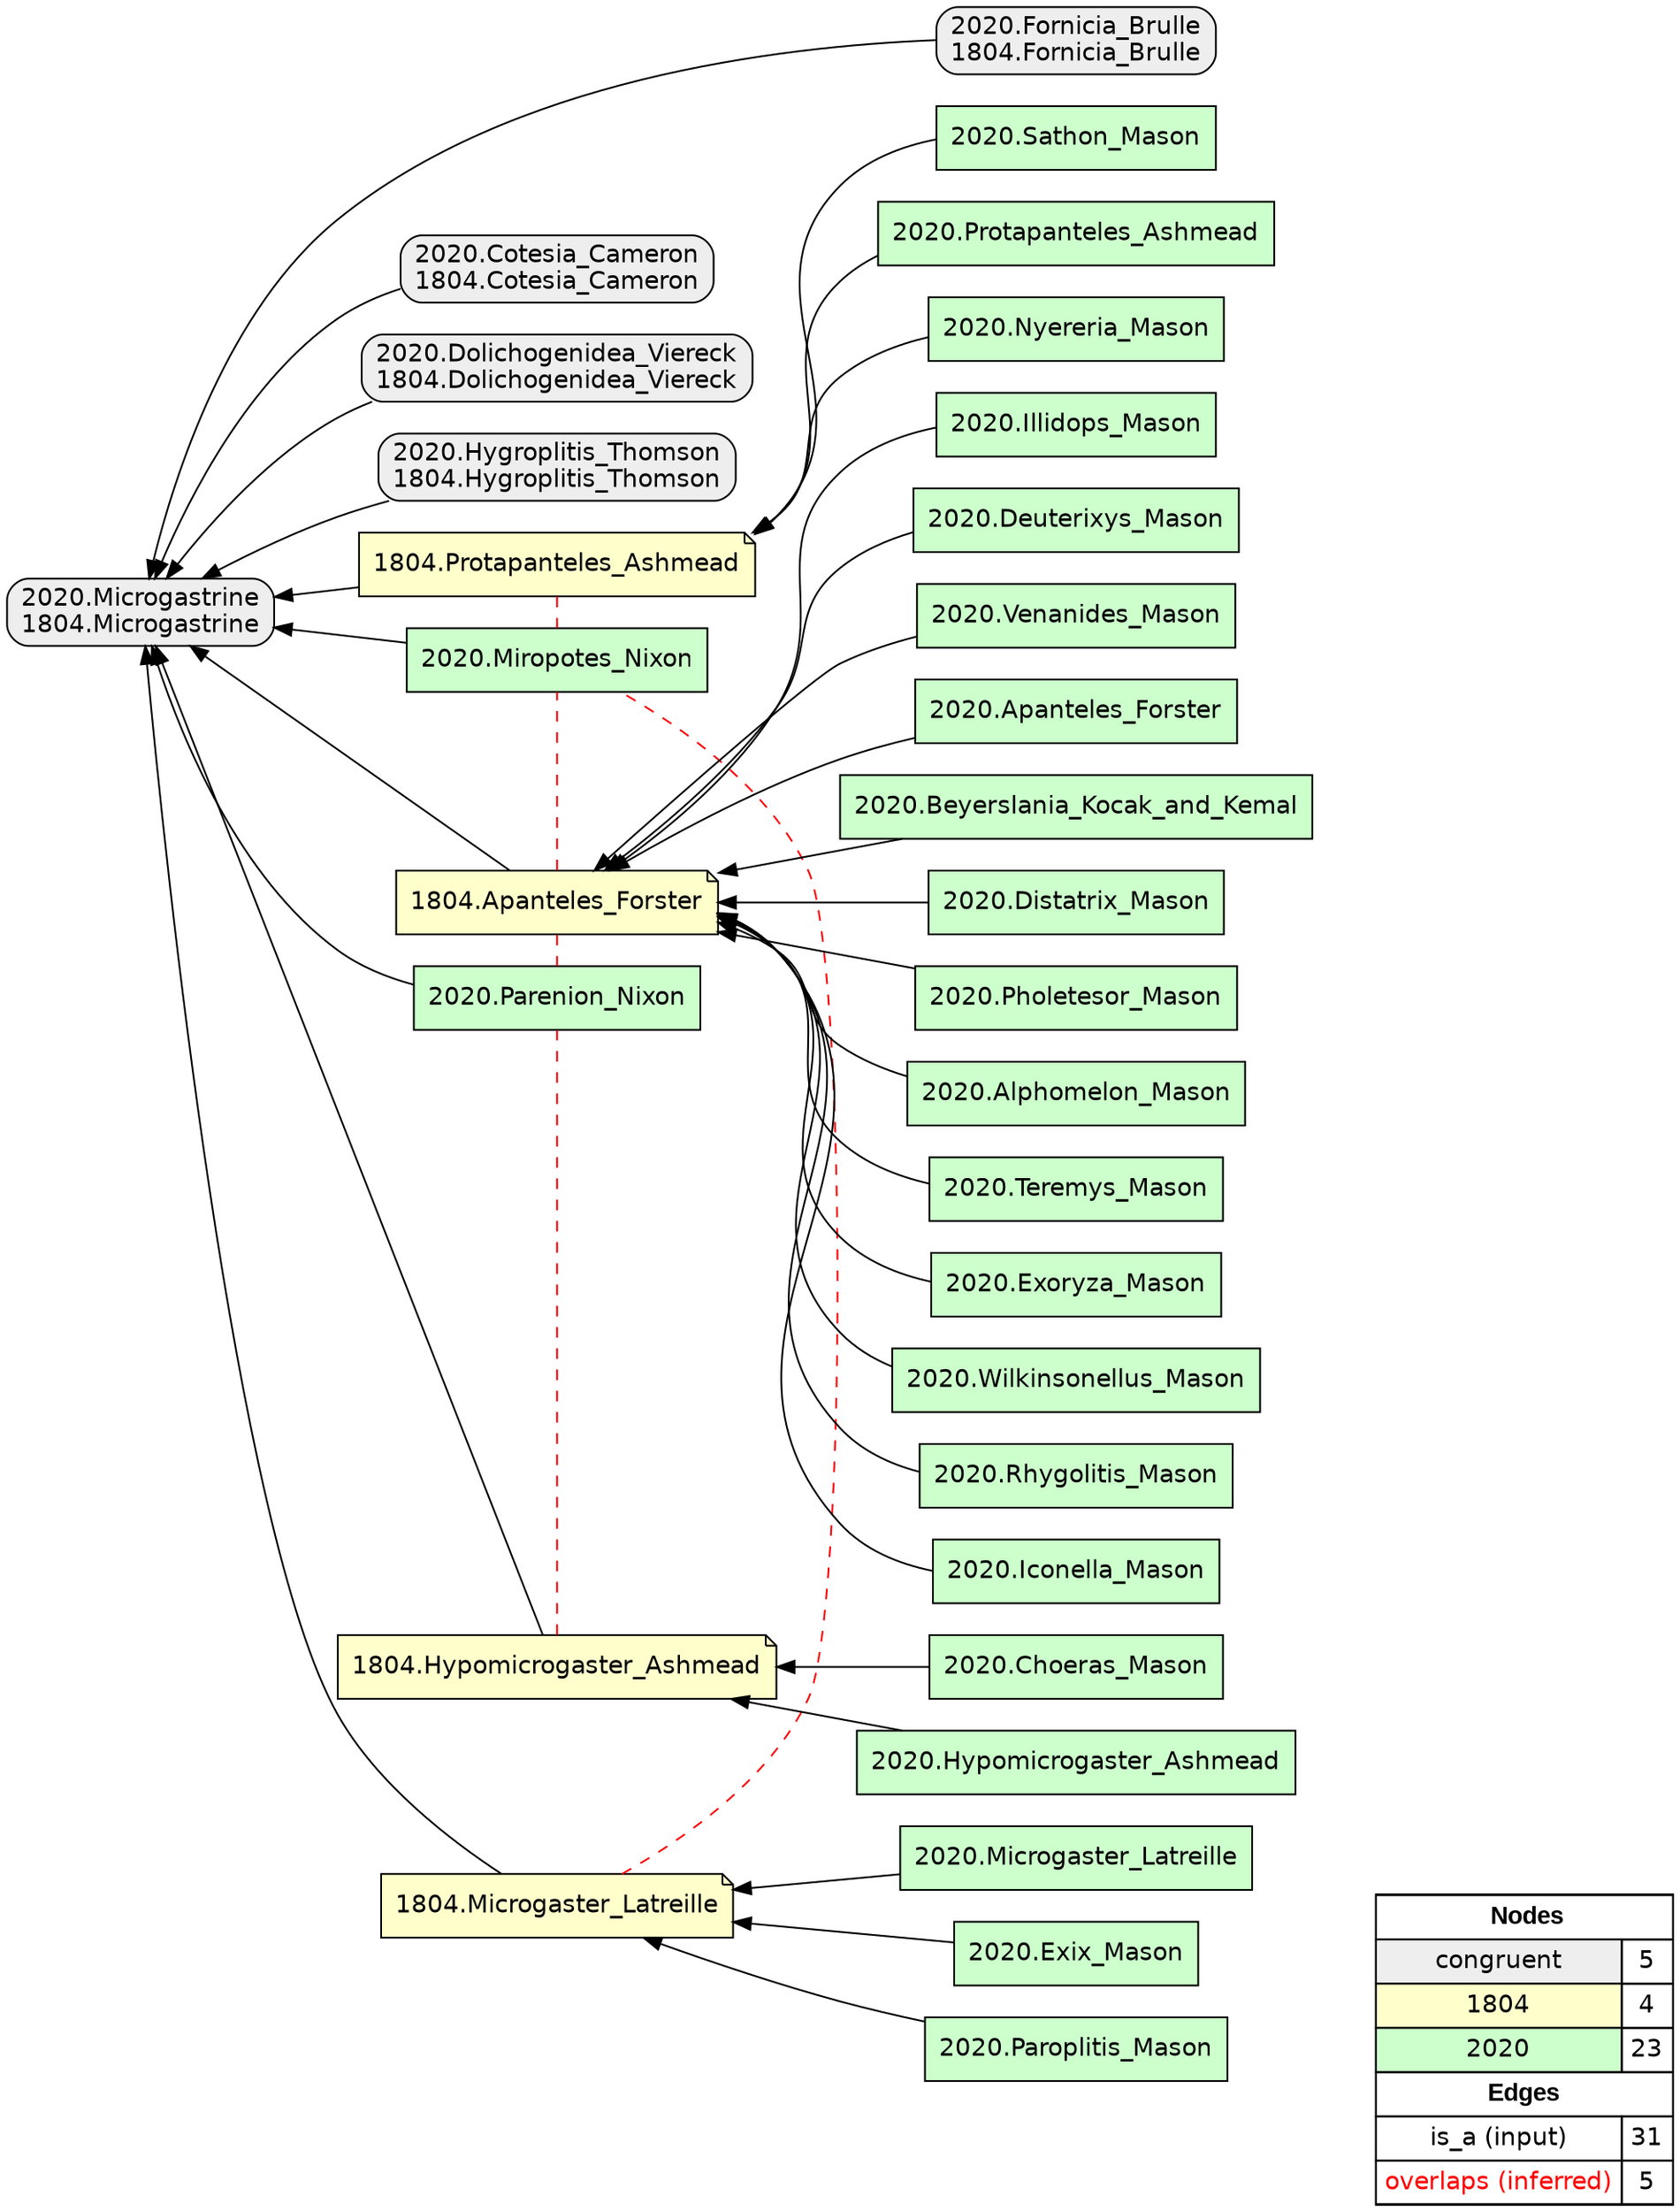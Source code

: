 digraph{
rankdir=RL
node[shape=box style="filled,rounded" fillcolor="#EEEEEE" fontname="helvetica"] 
"2020.Fornicia_Brulle\n1804.Fornicia_Brulle"
"2020.Cotesia_Cameron\n1804.Cotesia_Cameron"
"2020.Microgastrine\n1804.Microgastrine"
"2020.Dolichogenidea_Viereck\n1804.Dolichogenidea_Viereck"
"2020.Hygroplitis_Thomson\n1804.Hygroplitis_Thomson"
node[shape=note style=filled fillcolor="#FFFFCC" fontname="helvetica"] 
"1804.Protapanteles_Ashmead"
"1804.Apanteles_Forster"
"1804.Hypomicrogaster_Ashmead"
"1804.Microgaster_Latreille"
node[shape=box style=filled fillcolor="#CCFFCC" fontname="helvetica"] 
"2020.Parenion_Nixon"
"2020.Microgaster_Latreille"
"2020.Illidops_Mason"
"2020.Choeras_Mason"
"2020.Sathon_Mason"
"2020.Deuterixys_Mason"
"2020.Venanides_Mason"
"2020.Apanteles_Forster"
"2020.Beyerslania_Kocak_and_Kemal"
"2020.Distatrix_Mason"
"2020.Hypomicrogaster_Ashmead"
"2020.Exix_Mason"
"2020.Pholetesor_Mason"
"2020.Alphomelon_Mason"
"2020.Teremys_Mason"
"2020.Exoryza_Mason"
"2020.Miropotes_Nixon"
"2020.Protapanteles_Ashmead"
"2020.Paroplitis_Mason"
"2020.Nyereria_Mason"
"2020.Wilkinsonellus_Mason"
"2020.Rhygolitis_Mason"
"2020.Iconella_Mason"
edge[arrowhead=normal style=dotted color="#000000" constraint=true penwidth=1]
edge[arrowhead=normal style=solid color="#000000" constraint=true penwidth=1]
"2020.Paroplitis_Mason" -> "1804.Microgaster_Latreille"
"2020.Dolichogenidea_Viereck\n1804.Dolichogenidea_Viereck" -> "2020.Microgastrine\n1804.Microgastrine"
"1804.Apanteles_Forster" -> "2020.Microgastrine\n1804.Microgastrine"
"2020.Rhygolitis_Mason" -> "1804.Apanteles_Forster"
"2020.Cotesia_Cameron\n1804.Cotesia_Cameron" -> "2020.Microgastrine\n1804.Microgastrine"
"2020.Illidops_Mason" -> "1804.Apanteles_Forster"
"1804.Protapanteles_Ashmead" -> "2020.Microgastrine\n1804.Microgastrine"
"2020.Wilkinsonellus_Mason" -> "1804.Apanteles_Forster"
"2020.Apanteles_Forster" -> "1804.Apanteles_Forster"
"2020.Protapanteles_Ashmead" -> "1804.Protapanteles_Ashmead"
"2020.Beyerslania_Kocak_and_Kemal" -> "1804.Apanteles_Forster"
"2020.Teremys_Mason" -> "1804.Apanteles_Forster"
"2020.Alphomelon_Mason" -> "1804.Apanteles_Forster"
"2020.Choeras_Mason" -> "1804.Hypomicrogaster_Ashmead"
"1804.Microgaster_Latreille" -> "2020.Microgastrine\n1804.Microgastrine"
"2020.Exoryza_Mason" -> "1804.Apanteles_Forster"
"2020.Miropotes_Nixon" -> "2020.Microgastrine\n1804.Microgastrine"
"2020.Distatrix_Mason" -> "1804.Apanteles_Forster"
"2020.Fornicia_Brulle\n1804.Fornicia_Brulle" -> "2020.Microgastrine\n1804.Microgastrine"
"1804.Hypomicrogaster_Ashmead" -> "2020.Microgastrine\n1804.Microgastrine"
"2020.Microgaster_Latreille" -> "1804.Microgaster_Latreille"
"2020.Iconella_Mason" -> "1804.Apanteles_Forster"
"2020.Exix_Mason" -> "1804.Microgaster_Latreille"
"2020.Parenion_Nixon" -> "2020.Microgastrine\n1804.Microgastrine"
"2020.Deuterixys_Mason" -> "1804.Apanteles_Forster"
"2020.Hypomicrogaster_Ashmead" -> "1804.Hypomicrogaster_Ashmead"
"2020.Venanides_Mason" -> "1804.Apanteles_Forster"
"2020.Sathon_Mason" -> "1804.Protapanteles_Ashmead"
"2020.Pholetesor_Mason" -> "1804.Apanteles_Forster"
"2020.Hygroplitis_Thomson\n1804.Hygroplitis_Thomson" -> "2020.Microgastrine\n1804.Microgastrine"
"2020.Nyereria_Mason" -> "1804.Protapanteles_Ashmead"
edge[arrowhead=none style=dashed color="#FF0000" constraint=false penwidth=1]
"1804.Apanteles_Forster" -> "2020.Parenion_Nixon"
"1804.Hypomicrogaster_Ashmead" -> "2020.Parenion_Nixon"
"1804.Microgaster_Latreille" -> "2020.Miropotes_Nixon"
"1804.Apanteles_Forster" -> "2020.Miropotes_Nixon"
"1804.Protapanteles_Ashmead" -> "2020.Miropotes_Nixon"
node[shape=box] 
{rank=source Legend [fillcolor= white margin=0 label=< 
 <TABLE BORDER="0" CELLBORDER="1" CELLSPACING="0" CELLPADDING="4"> 
<TR> <TD COLSPAN="2"><font face="Arial Black"> Nodes</font></TD> </TR> 
<TR> 
 <TD bgcolor="#EEEEEE" fontname="helvetica">congruent</TD> 
 <TD>5</TD> 
 </TR> 
<TR> 
 <TD bgcolor="#FFFFCC" fontname="helvetica">1804</TD> 
 <TD>4</TD> 
 </TR> 
<TR> 
 <TD bgcolor="#CCFFCC" fontname="helvetica">2020</TD> 
 <TD>23</TD> 
 </TR> 
<TR> <TD COLSPAN="2"><font face = "Arial Black"> Edges </font></TD> </TR> 
<TR> 
 <TD><font color ="#000000">is_a (input)</font></TD><TD>31</TD>
</TR>
<TR> 
 <TD><font color ="#FF0000">overlaps (inferred)</font></TD><TD>5</TD>
</TR>
</TABLE> 
 >] } 
}